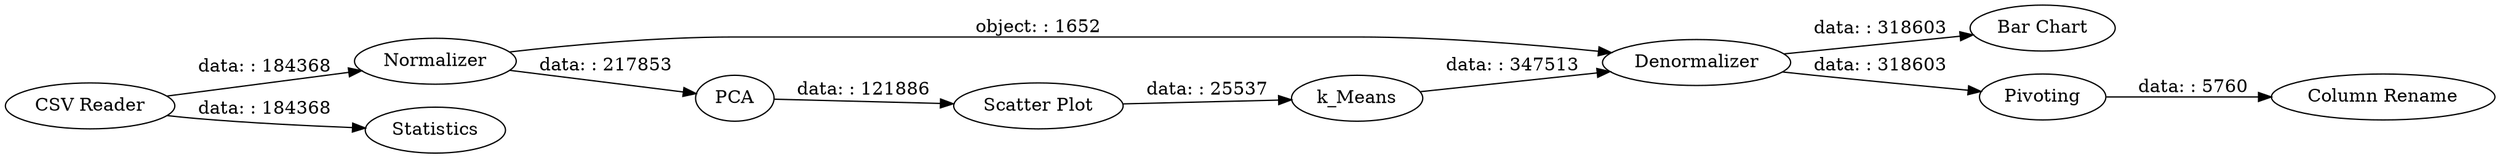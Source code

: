 digraph {
	"-766837910541292596_26" [label="Bar Chart"]
	"-766837910541292596_21" [label="Scatter Plot"]
	"-766837910541292596_4" [label=Denormalizer]
	"-766837910541292596_2" [label=Normalizer]
	"-766837910541292596_28" [label=Pivoting]
	"-766837910541292596_3" [label=k_Means]
	"-766837910541292596_29" [label="Column Rename"]
	"-766837910541292596_1" [label="CSV Reader"]
	"-766837910541292596_27" [label=PCA]
	"-766837910541292596_14" [label=Statistics]
	"-766837910541292596_4" -> "-766837910541292596_26" [label="data: : 318603"]
	"-766837910541292596_28" -> "-766837910541292596_29" [label="data: : 5760"]
	"-766837910541292596_3" -> "-766837910541292596_4" [label="data: : 347513"]
	"-766837910541292596_1" -> "-766837910541292596_14" [label="data: : 184368"]
	"-766837910541292596_21" -> "-766837910541292596_3" [label="data: : 25537"]
	"-766837910541292596_27" -> "-766837910541292596_21" [label="data: : 121886"]
	"-766837910541292596_2" -> "-766837910541292596_27" [label="data: : 217853"]
	"-766837910541292596_4" -> "-766837910541292596_28" [label="data: : 318603"]
	"-766837910541292596_1" -> "-766837910541292596_2" [label="data: : 184368"]
	"-766837910541292596_2" -> "-766837910541292596_4" [label="object: : 1652"]
	rankdir=LR
}
